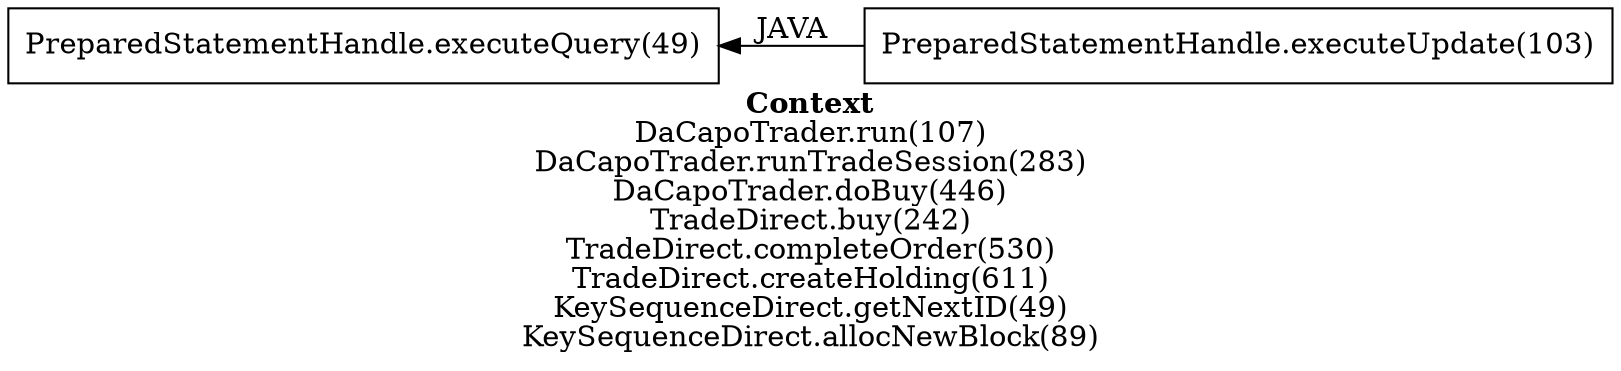 digraph 515060127 { 
label=<<font face="Times-Bold">Context</font><br/>DaCapoTrader.run(107)<br/>DaCapoTrader.runTradeSession(283)<br/>DaCapoTrader.doBuy(446)<br/>TradeDirect.buy(242)<br/>TradeDirect.completeOrder(530)<br/>TradeDirect.createHolding(611)<br/>KeySequenceDirect.getNextID(49)<br/>KeySequenceDirect.allocNewBlock(89)>;rankdir=RL;
1 [label="PreparedStatementHandle.executeUpdate(103)\n", shape=box];
2 [label="PreparedStatementHandle.executeQuery(49)\n", shape=box];
1 -> 2 [label="JAVA"];
}

